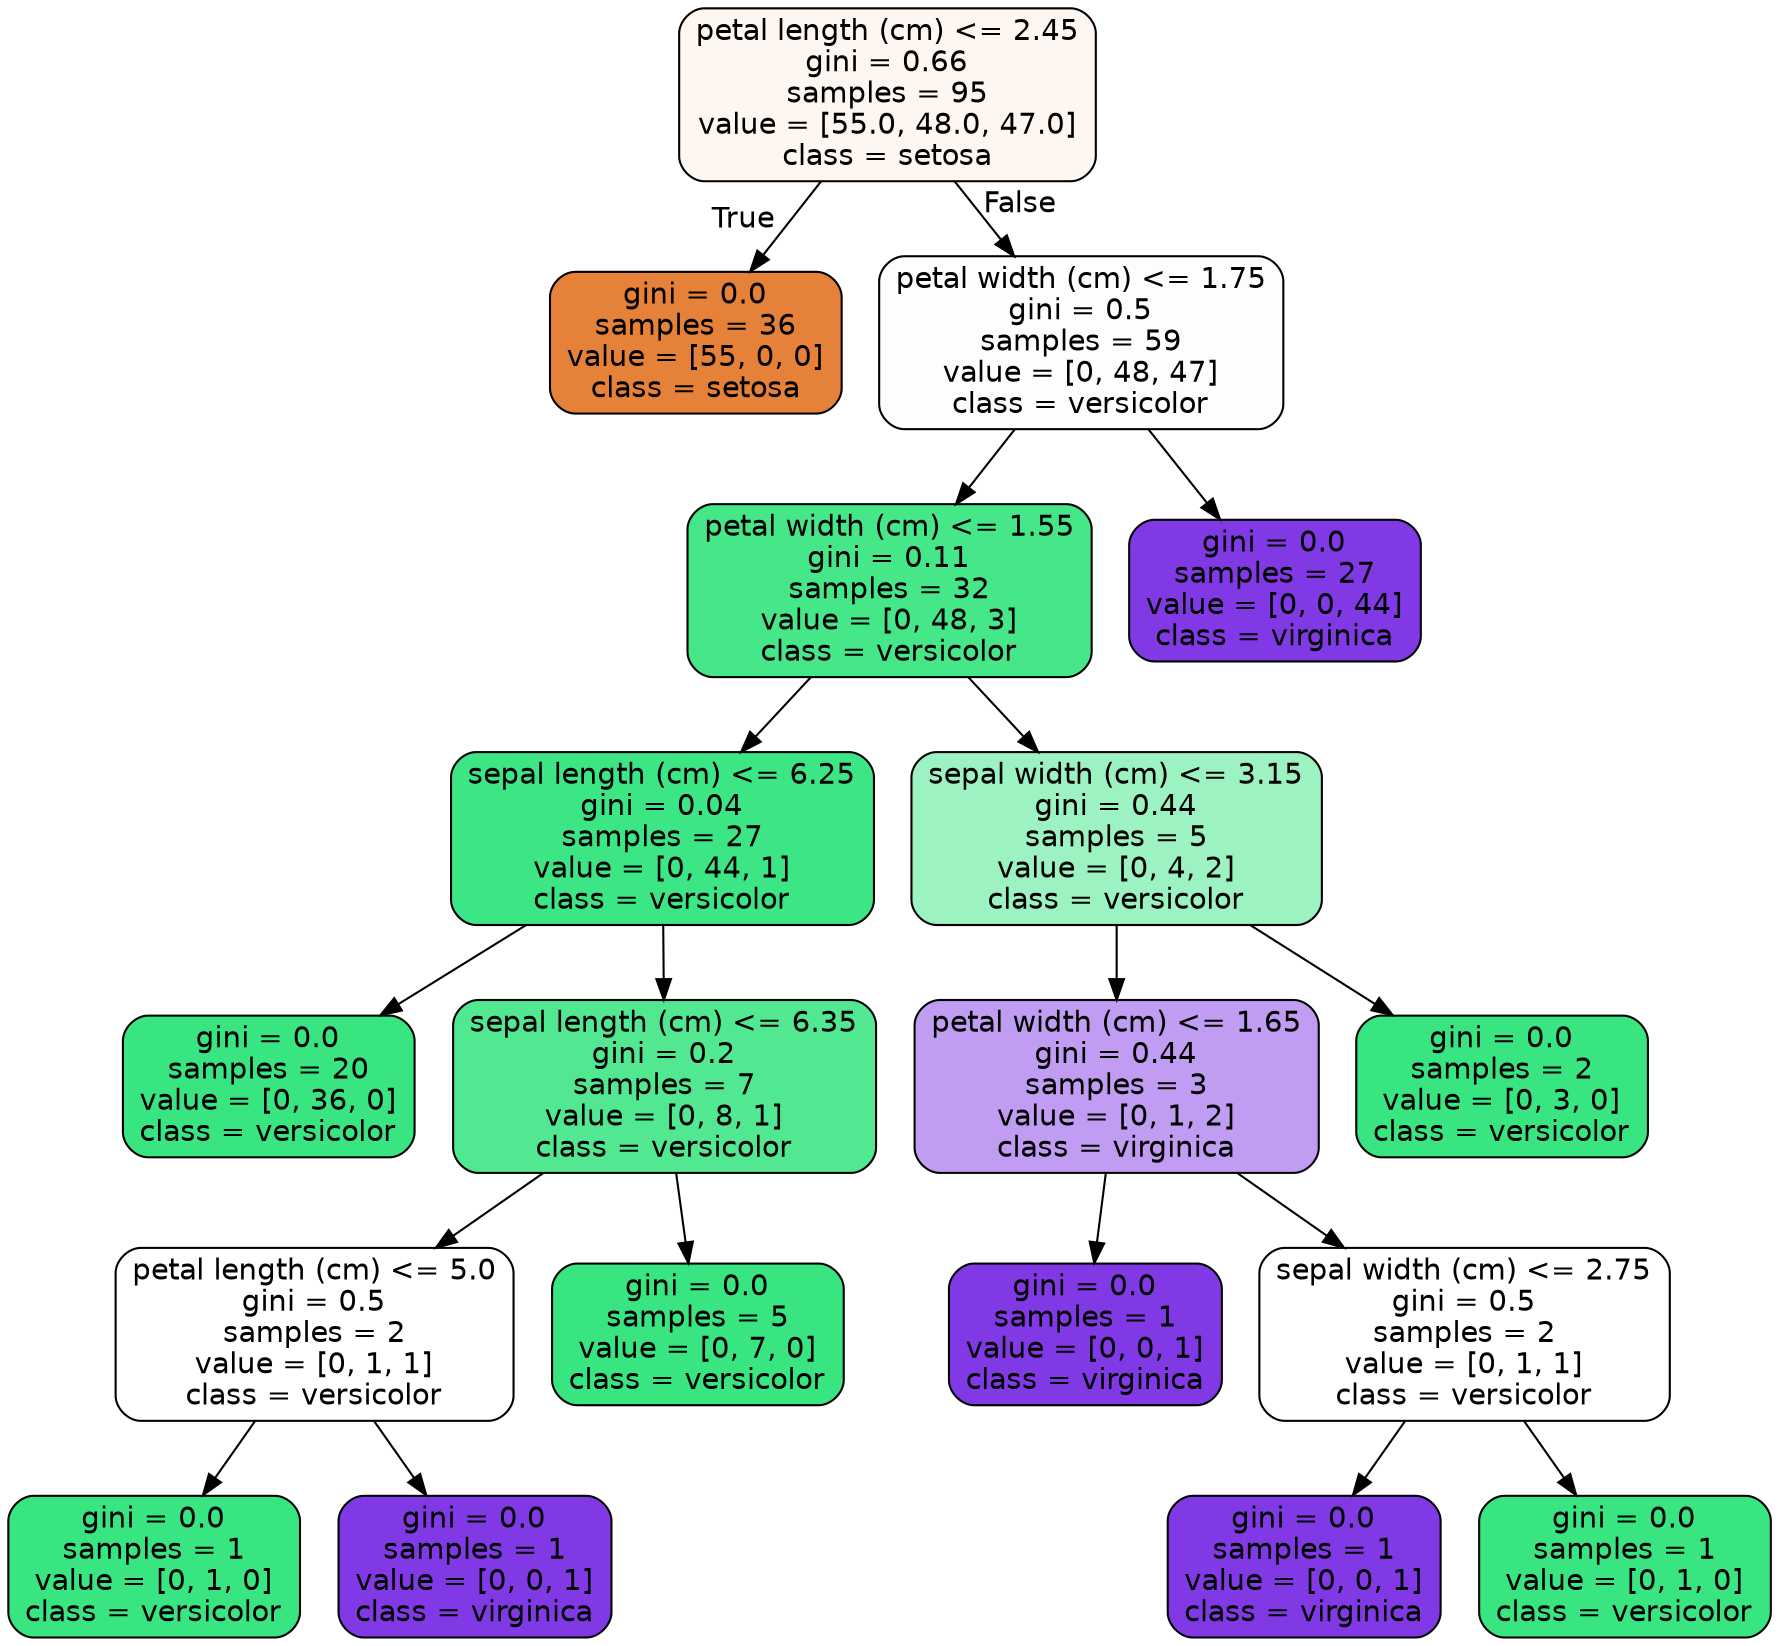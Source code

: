 digraph Tree {
node [shape=box, style="filled, rounded", color="black", fontname="helvetica"] ;
edge [fontname="helvetica"] ;
0 [label="petal length (cm) <= 2.45\ngini = 0.66\nsamples = 95\nvalue = [55.0, 48.0, 47.0]\nclass = setosa", fillcolor="#fdf6f1"] ;
1 [label="gini = 0.0\nsamples = 36\nvalue = [55, 0, 0]\nclass = setosa", fillcolor="#e58139"] ;
0 -> 1 [labeldistance=2.5, labelangle=45, headlabel="True"] ;
2 [label="petal width (cm) <= 1.75\ngini = 0.5\nsamples = 59\nvalue = [0, 48, 47]\nclass = versicolor", fillcolor="#fbfefc"] ;
0 -> 2 [labeldistance=2.5, labelangle=-45, headlabel="False"] ;
3 [label="petal width (cm) <= 1.55\ngini = 0.11\nsamples = 32\nvalue = [0, 48, 3]\nclass = versicolor", fillcolor="#45e789"] ;
2 -> 3 ;
4 [label="sepal length (cm) <= 6.25\ngini = 0.04\nsamples = 27\nvalue = [0, 44, 1]\nclass = versicolor", fillcolor="#3de684"] ;
3 -> 4 ;
5 [label="gini = 0.0\nsamples = 20\nvalue = [0, 36, 0]\nclass = versicolor", fillcolor="#39e581"] ;
4 -> 5 ;
6 [label="sepal length (cm) <= 6.35\ngini = 0.2\nsamples = 7\nvalue = [0, 8, 1]\nclass = versicolor", fillcolor="#52e891"] ;
4 -> 6 ;
7 [label="petal length (cm) <= 5.0\ngini = 0.5\nsamples = 2\nvalue = [0, 1, 1]\nclass = versicolor", fillcolor="#ffffff"] ;
6 -> 7 ;
8 [label="gini = 0.0\nsamples = 1\nvalue = [0, 1, 0]\nclass = versicolor", fillcolor="#39e581"] ;
7 -> 8 ;
9 [label="gini = 0.0\nsamples = 1\nvalue = [0, 0, 1]\nclass = virginica", fillcolor="#8139e5"] ;
7 -> 9 ;
10 [label="gini = 0.0\nsamples = 5\nvalue = [0, 7, 0]\nclass = versicolor", fillcolor="#39e581"] ;
6 -> 10 ;
11 [label="sepal width (cm) <= 3.15\ngini = 0.44\nsamples = 5\nvalue = [0, 4, 2]\nclass = versicolor", fillcolor="#9cf2c0"] ;
3 -> 11 ;
12 [label="petal width (cm) <= 1.65\ngini = 0.44\nsamples = 3\nvalue = [0, 1, 2]\nclass = virginica", fillcolor="#c09cf2"] ;
11 -> 12 ;
13 [label="gini = 0.0\nsamples = 1\nvalue = [0, 0, 1]\nclass = virginica", fillcolor="#8139e5"] ;
12 -> 13 ;
14 [label="sepal width (cm) <= 2.75\ngini = 0.5\nsamples = 2\nvalue = [0, 1, 1]\nclass = versicolor", fillcolor="#ffffff"] ;
12 -> 14 ;
15 [label="gini = 0.0\nsamples = 1\nvalue = [0, 0, 1]\nclass = virginica", fillcolor="#8139e5"] ;
14 -> 15 ;
16 [label="gini = 0.0\nsamples = 1\nvalue = [0, 1, 0]\nclass = versicolor", fillcolor="#39e581"] ;
14 -> 16 ;
17 [label="gini = 0.0\nsamples = 2\nvalue = [0, 3, 0]\nclass = versicolor", fillcolor="#39e581"] ;
11 -> 17 ;
18 [label="gini = 0.0\nsamples = 27\nvalue = [0, 0, 44]\nclass = virginica", fillcolor="#8139e5"] ;
2 -> 18 ;
}